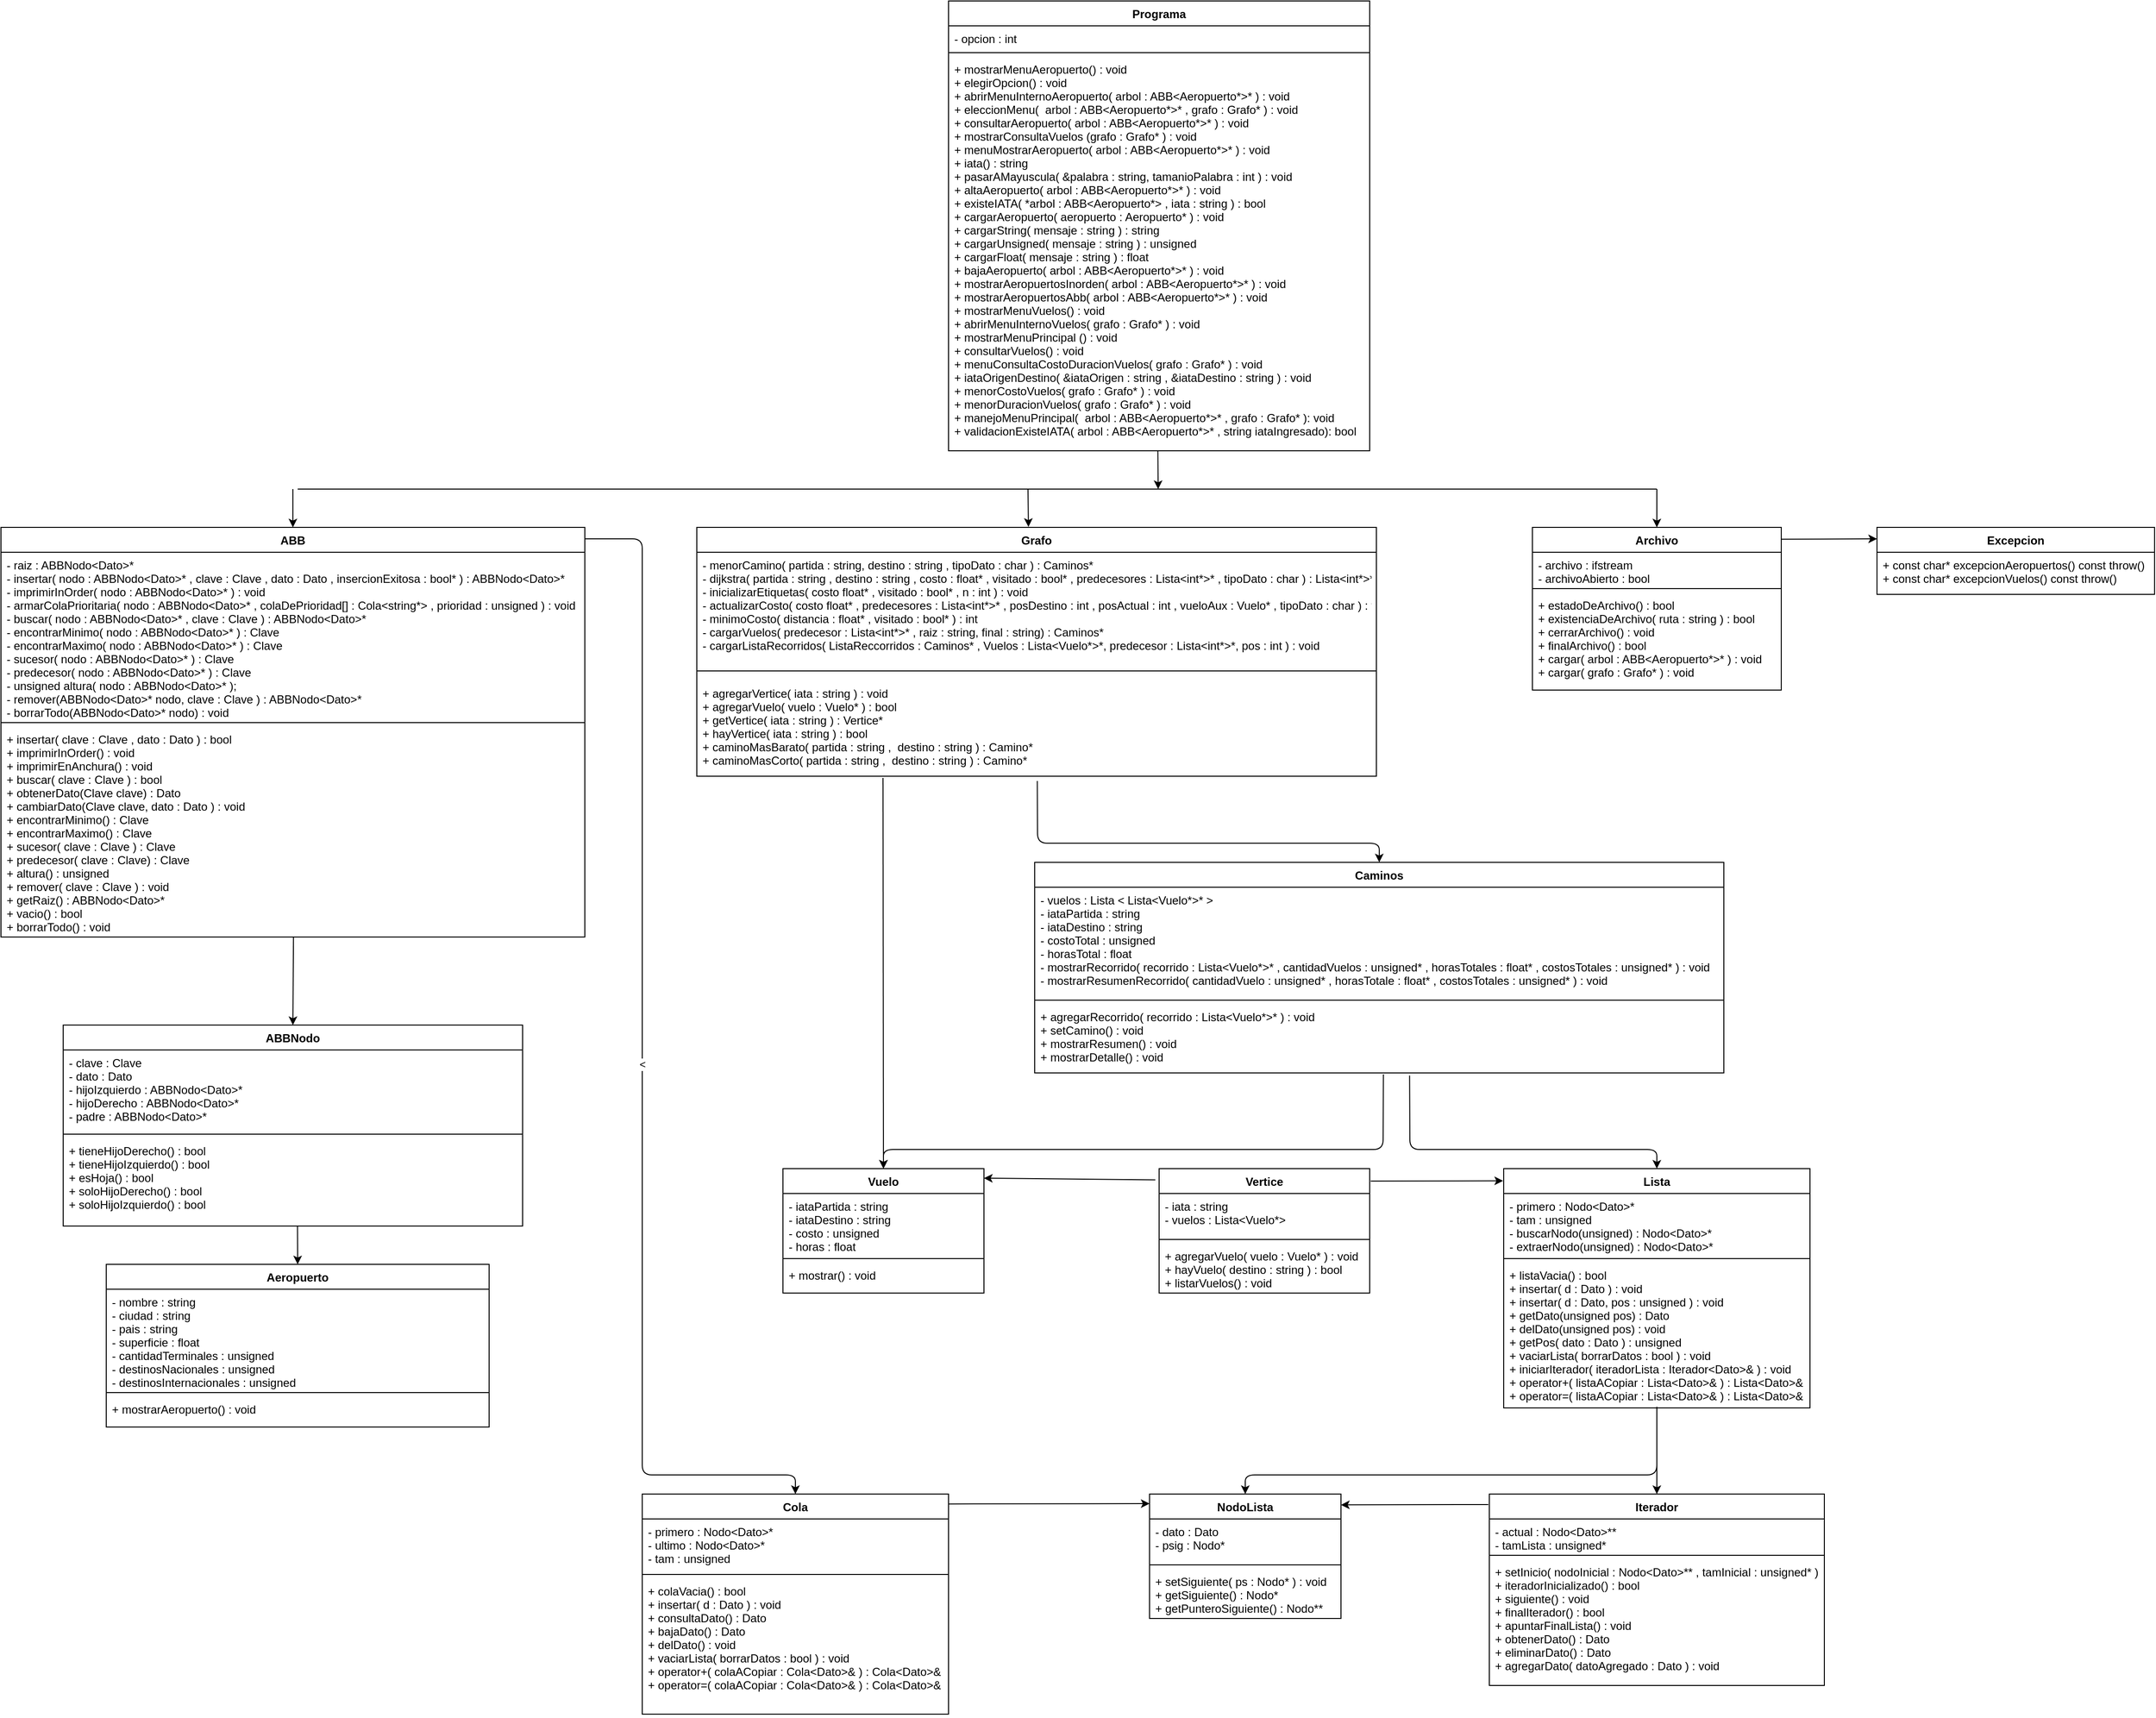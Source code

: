 <mxfile version="13.6.2" type="device"><diagram id="EdlmOmNtCArlToKHV2qx" name="Page-1"><mxGraphModel dx="3153" dy="1970" grid="1" gridSize="10" guides="1" tooltips="1" connect="1" arrows="1" fold="1" page="1" pageScale="1" pageWidth="827" pageHeight="1169" math="0" shadow="0"><root><mxCell id="0"/><mxCell id="1" parent="0"/><mxCell id="-41DYTBYO5RhcTY8JkM4-1" value="Archivo" style="swimlane;fontStyle=1;align=center;verticalAlign=top;childLayout=stackLayout;horizontal=1;startSize=26;horizontalStack=0;resizeParent=1;resizeParentMax=0;resizeLast=0;collapsible=1;marginBottom=0;" parent="1" vertex="1"><mxGeometry x="1610" y="610" width="260" height="170" as="geometry"><mxRectangle x="80" y="40" width="80" height="26" as="alternateBounds"/></mxGeometry></mxCell><mxCell id="-41DYTBYO5RhcTY8JkM4-2" value="- archivo : ifstream&#10;- archivoAbierto : bool" style="text;strokeColor=none;fillColor=none;align=left;verticalAlign=top;spacingLeft=4;spacingRight=4;overflow=hidden;rotatable=0;points=[[0,0.5],[1,0.5]];portConstraint=eastwest;" parent="-41DYTBYO5RhcTY8JkM4-1" vertex="1"><mxGeometry y="26" width="260" height="34" as="geometry"/></mxCell><mxCell id="-41DYTBYO5RhcTY8JkM4-3" value="" style="line;strokeWidth=1;fillColor=none;align=left;verticalAlign=middle;spacingTop=-1;spacingLeft=3;spacingRight=3;rotatable=0;labelPosition=right;points=[];portConstraint=eastwest;" parent="-41DYTBYO5RhcTY8JkM4-1" vertex="1"><mxGeometry y="60" width="260" height="8" as="geometry"/></mxCell><mxCell id="-41DYTBYO5RhcTY8JkM4-4" value="+ estadoDeArchivo() : bool &#10;+ existenciaDeArchivo( ruta : string ) : bool &#10;+ cerrarArchivo() : void &#10;+ finalArchivo() : bool &#10;+ cargar( arbol : ABB&lt;Aeropuerto*&gt;* ) : void &#10;+ cargar( grafo : Grafo* ) : void " style="text;strokeColor=none;fillColor=none;align=left;verticalAlign=top;spacingLeft=4;spacingRight=4;overflow=hidden;rotatable=0;points=[[0,0.5],[1,0.5]];portConstraint=eastwest;" parent="-41DYTBYO5RhcTY8JkM4-1" vertex="1"><mxGeometry y="68" width="260" height="102" as="geometry"/></mxCell><mxCell id="-41DYTBYO5RhcTY8JkM4-178" value="Excepcion" style="swimlane;fontStyle=1;align=center;verticalAlign=top;childLayout=stackLayout;horizontal=1;startSize=26;horizontalStack=0;resizeParent=1;resizeParentMax=0;resizeLast=0;collapsible=1;marginBottom=0;" parent="1" vertex="1"><mxGeometry x="1970" y="610" width="290" height="70" as="geometry"/></mxCell><mxCell id="-41DYTBYO5RhcTY8JkM4-181" value="+ const char* excepcionAeropuertos() const throw()&#10;+ const char* excepcionVuelos() const throw()" style="text;strokeColor=none;fillColor=none;align=left;verticalAlign=top;spacingLeft=4;spacingRight=4;overflow=hidden;rotatable=0;points=[[0,0.5],[1,0.5]];portConstraint=eastwest;" parent="-41DYTBYO5RhcTY8JkM4-178" vertex="1"><mxGeometry y="26" width="290" height="44" as="geometry"/></mxCell><mxCell id="-41DYTBYO5RhcTY8JkM4-17" value="Programa" style="swimlane;fontStyle=1;align=center;verticalAlign=top;childLayout=stackLayout;horizontal=1;startSize=26;horizontalStack=0;resizeParent=1;resizeParentMax=0;resizeLast=0;collapsible=1;marginBottom=0;" parent="1" vertex="1"><mxGeometry x="1000" y="60" width="440" height="470" as="geometry"/></mxCell><mxCell id="-41DYTBYO5RhcTY8JkM4-18" value="- opcion : int" style="text;strokeColor=none;fillColor=none;align=left;verticalAlign=top;spacingLeft=4;spacingRight=4;overflow=hidden;rotatable=0;points=[[0,0.5],[1,0.5]];portConstraint=eastwest;" parent="-41DYTBYO5RhcTY8JkM4-17" vertex="1"><mxGeometry y="26" width="440" height="24" as="geometry"/></mxCell><mxCell id="-41DYTBYO5RhcTY8JkM4-19" value="" style="line;strokeWidth=1;fillColor=none;align=left;verticalAlign=middle;spacingTop=-1;spacingLeft=3;spacingRight=3;rotatable=0;labelPosition=right;points=[];portConstraint=eastwest;" parent="-41DYTBYO5RhcTY8JkM4-17" vertex="1"><mxGeometry y="50" width="440" height="8" as="geometry"/></mxCell><mxCell id="-41DYTBYO5RhcTY8JkM4-20" value="+ mostrarMenuAeropuerto() : void &#10;+ elegirOpcion() : void &#10;+ abrirMenuInternoAeropuerto( arbol : ABB&lt;Aeropuerto*&gt;* ) : void &#10;+ eleccionMenu(  arbol : ABB&lt;Aeropuerto*&gt;* , grafo : Grafo* ) : void &#10;+ consultarAeropuerto( arbol : ABB&lt;Aeropuerto*&gt;* ) : void &#10;+ mostrarConsultaVuelos (grafo : Grafo* ) : void &#10;+ menuMostrarAeropuerto( arbol : ABB&lt;Aeropuerto*&gt;* ) : void &#10;+ iata() : string&#10;+ pasarAMayuscula( &amp;palabra : string, tamanioPalabra : int ) : void &#10;+ altaAeropuerto( arbol : ABB&lt;Aeropuerto*&gt;* ) : void &#10;+ existeIATA( *arbol : ABB&lt;Aeropuerto*&gt; , iata : string ) : bool&#10;+ cargarAeropuerto( aeropuerto : Aeropuerto* ) : void &#10;+ cargarString( mensaje : string ) : string &#10;+ cargarUnsigned( mensaje : string ) : unsigned &#10;+ cargarFloat( mensaje : string ) : float &#10;+ bajaAeropuerto( arbol : ABB&lt;Aeropuerto*&gt;* ) : void &#10;+ mostrarAeropuertosInorden( arbol : ABB&lt;Aeropuerto*&gt;* ) : void &#10;+ mostrarAeropuertosAbb( arbol : ABB&lt;Aeropuerto*&gt;* ) : void &#10;+ mostrarMenuVuelos() : void &#10;+ abrirMenuInternoVuelos( grafo : Grafo* ) : void &#10;+ mostrarMenuPrincipal () : void &#10;+ consultarVuelos() : void &#10;+ menuConsultaCostoDuracionVuelos( grafo : Grafo* ) : void &#10;+ iataOrigenDestino( &amp;iataOrigen : string , &amp;iataDestino : string ) : void &#10;+ menorCostoVuelos( grafo : Grafo* ) : void &#10;+ menorDuracionVuelos( grafo : Grafo* ) : void &#10;+ manejoMenuPrincipal(  arbol : ABB&lt;Aeropuerto*&gt;* , grafo : Grafo* ): void&#10;+ validacionExisteIATA( arbol : ABB&lt;Aeropuerto*&gt;* , string iataIngresado): bool" style="text;strokeColor=none;fillColor=none;align=left;verticalAlign=top;spacingLeft=4;spacingRight=4;overflow=hidden;rotatable=0;points=[[0,0.5],[1,0.5]];portConstraint=eastwest;" parent="-41DYTBYO5RhcTY8JkM4-17" vertex="1"><mxGeometry y="58" width="440" height="412" as="geometry"/></mxCell><mxCell id="-41DYTBYO5RhcTY8JkM4-174" value="ABBNodo" style="swimlane;fontStyle=1;align=center;verticalAlign=top;childLayout=stackLayout;horizontal=1;startSize=26;horizontalStack=0;resizeParent=1;resizeParentMax=0;resizeLast=0;collapsible=1;marginBottom=0;" parent="1" vertex="1"><mxGeometry x="75" y="1130" width="480" height="210" as="geometry"/></mxCell><mxCell id="-41DYTBYO5RhcTY8JkM4-175" value="- clave : Clave&#10;- dato : Dato&#10;- hijoIzquierdo : ABBNodo&lt;Dato&gt;*&#10;- hijoDerecho : ABBNodo&lt;Dato&gt;*&#10;- padre : ABBNodo&lt;Dato&gt;*" style="text;strokeColor=none;fillColor=none;align=left;verticalAlign=top;spacingLeft=4;spacingRight=4;overflow=hidden;rotatable=0;points=[[0,0.5],[1,0.5]];portConstraint=eastwest;" parent="-41DYTBYO5RhcTY8JkM4-174" vertex="1"><mxGeometry y="26" width="480" height="84" as="geometry"/></mxCell><mxCell id="-41DYTBYO5RhcTY8JkM4-176" value="" style="line;strokeWidth=1;fillColor=none;align=left;verticalAlign=middle;spacingTop=-1;spacingLeft=3;spacingRight=3;rotatable=0;labelPosition=right;points=[];portConstraint=eastwest;" parent="-41DYTBYO5RhcTY8JkM4-174" vertex="1"><mxGeometry y="110" width="480" height="8" as="geometry"/></mxCell><mxCell id="-41DYTBYO5RhcTY8JkM4-177" value="+ tieneHijoDerecho() : bool &#10;+ tieneHijoIzquierdo() : bool &#10;+ esHoja() : bool &#10;+ soloHijoDerecho() : bool &#10;+ soloHijoIzquierdo() : bool " style="text;strokeColor=none;fillColor=none;align=left;verticalAlign=top;spacingLeft=4;spacingRight=4;overflow=hidden;rotatable=0;points=[[0,0.5],[1,0.5]];portConstraint=eastwest;" parent="-41DYTBYO5RhcTY8JkM4-174" vertex="1"><mxGeometry y="118" width="480" height="92" as="geometry"/></mxCell><mxCell id="-41DYTBYO5RhcTY8JkM4-201" value="" style="endArrow=classic;html=1;entryX=0.5;entryY=0;entryDx=0;entryDy=0;exitX=0.51;exitY=0.999;exitDx=0;exitDy=0;exitPerimeter=0;" parent="1" source="-41DYTBYO5RhcTY8JkM4-177" target="-41DYTBYO5RhcTY8JkM4-9" edge="1"><mxGeometry width="50" height="50" relative="1" as="geometry"><mxPoint x="314" y="1500" as="sourcePoint"/><mxPoint x="316" y="1500" as="targetPoint"/></mxGeometry></mxCell><mxCell id="-41DYTBYO5RhcTY8JkM4-203" value="" style="endArrow=none;html=1;" parent="1" edge="1"><mxGeometry width="50" height="50" relative="1" as="geometry"><mxPoint x="320" y="570" as="sourcePoint"/><mxPoint x="1740" y="570" as="targetPoint"/></mxGeometry></mxCell><mxCell id="-41DYTBYO5RhcTY8JkM4-204" value="" style="endArrow=classic;html=1;exitX=0.497;exitY=1;exitDx=0;exitDy=0;exitPerimeter=0;" parent="1" source="-41DYTBYO5RhcTY8JkM4-20" edge="1"><mxGeometry width="50" height="50" relative="1" as="geometry"><mxPoint x="1370" y="830" as="sourcePoint"/><mxPoint x="1219" y="570" as="targetPoint"/></mxGeometry></mxCell><mxCell id="-41DYTBYO5RhcTY8JkM4-205" value="" style="endArrow=classic;html=1;entryX=0.5;entryY=0;entryDx=0;entryDy=0;" parent="1" target="-41DYTBYO5RhcTY8JkM4-170" edge="1"><mxGeometry width="50" height="50" relative="1" as="geometry"><mxPoint x="315" y="570" as="sourcePoint"/><mxPoint x="1120" y="360" as="targetPoint"/></mxGeometry></mxCell><mxCell id="-41DYTBYO5RhcTY8JkM4-206" value="" style="endArrow=classic;html=1;" parent="1" target="-41DYTBYO5RhcTY8JkM4-1" edge="1"><mxGeometry width="50" height="50" relative="1" as="geometry"><mxPoint x="1740" y="570" as="sourcePoint"/><mxPoint x="1800" y="650" as="targetPoint"/></mxGeometry></mxCell><mxCell id="-41DYTBYO5RhcTY8JkM4-207" value="" style="endArrow=classic;html=1;entryX=0.488;entryY=-0.002;entryDx=0;entryDy=0;entryPerimeter=0;" parent="1" target="-41DYTBYO5RhcTY8JkM4-166" edge="1"><mxGeometry width="50" height="50" relative="1" as="geometry"><mxPoint x="1083" y="570" as="sourcePoint"/><mxPoint x="325.0" y="650" as="targetPoint"/><Array as="points"/></mxGeometry></mxCell><mxCell id="-41DYTBYO5RhcTY8JkM4-213" value="" style="endArrow=classic;html=1;entryX=1;entryY=0.087;entryDx=0;entryDy=0;entryPerimeter=0;" parent="1" target="-41DYTBYO5RhcTY8JkM4-190" edge="1"><mxGeometry width="50" height="50" relative="1" as="geometry"><mxPoint x="1564" y="1631" as="sourcePoint"/><mxPoint x="1420" y="1201" as="targetPoint"/></mxGeometry></mxCell><mxCell id="-41DYTBYO5RhcTY8JkM4-218" value="" style="endArrow=classic;html=1;entryX=0.5;entryY=0;entryDx=0;entryDy=0;exitX=0.5;exitY=0.993;exitDx=0;exitDy=0;exitPerimeter=0;" parent="1" source="-41DYTBYO5RhcTY8JkM4-189" target="-41DYTBYO5RhcTY8JkM4-190" edge="1"><mxGeometry width="50" height="50" relative="1" as="geometry"><mxPoint x="1492" y="1133" as="sourcePoint"/><mxPoint x="1540" y="1130" as="targetPoint"/><Array as="points"><mxPoint x="1740" y="1600"/><mxPoint x="1310" y="1600"/></Array></mxGeometry></mxCell><mxCell id="-41DYTBYO5RhcTY8JkM4-219" value="" style="endArrow=classic;html=1;exitX=-0.018;exitY=0.09;exitDx=0;exitDy=0;exitPerimeter=0;" parent="1" source="-41DYTBYO5RhcTY8JkM4-194" edge="1"><mxGeometry width="50" height="50" relative="1" as="geometry"><mxPoint x="1210" y="1290" as="sourcePoint"/><mxPoint x="1037" y="1290" as="targetPoint"/><Array as="points"/></mxGeometry></mxCell><mxCell id="-41DYTBYO5RhcTY8JkM4-224" value="" style="endArrow=classic;html=1;exitX=0.5;exitY=1;exitDx=0;exitDy=0;entryX=0.5;entryY=0;entryDx=0;entryDy=0;" parent="1" source="-41DYTBYO5RhcTY8JkM4-186" target="-41DYTBYO5RhcTY8JkM4-182" edge="1"><mxGeometry width="50" height="50" relative="1" as="geometry"><mxPoint x="1550" y="1140" as="sourcePoint"/><mxPoint x="1740" y="1180" as="targetPoint"/></mxGeometry></mxCell><mxCell id="-41DYTBYO5RhcTY8JkM4-226" value="&amp;lt;" style="endArrow=classic;html=1;exitX=1;exitY=0.028;exitDx=0;exitDy=0;exitPerimeter=0;entryX=0.5;entryY=0;entryDx=0;entryDy=0;" parent="1" source="-41DYTBYO5RhcTY8JkM4-170" target="-41DYTBYO5RhcTY8JkM4-208" edge="1"><mxGeometry width="50" height="50" relative="1" as="geometry"><mxPoint x="620" y="700" as="sourcePoint"/><mxPoint x="680" y="1820" as="targetPoint"/><Array as="points"><mxPoint x="680" y="622"/><mxPoint x="680" y="1212"/><mxPoint x="680" y="1600"/><mxPoint x="840" y="1600"/></Array></mxGeometry></mxCell><mxCell id="-41DYTBYO5RhcTY8JkM4-200" value="" style="endArrow=classic;html=1;entryX=0.5;entryY=0;entryDx=0;entryDy=0;exitX=0.501;exitY=1.001;exitDx=0;exitDy=0;exitPerimeter=0;" parent="1" source="-41DYTBYO5RhcTY8JkM4-173" target="-41DYTBYO5RhcTY8JkM4-174" edge="1"><mxGeometry width="50" height="50" relative="1" as="geometry"><mxPoint x="300" y="1130" as="sourcePoint"/><mxPoint x="350" y="1080" as="targetPoint"/></mxGeometry></mxCell><mxCell id="-41DYTBYO5RhcTY8JkM4-227" value="" style="endArrow=classic;html=1;exitX=1.001;exitY=0.073;exitDx=0;exitDy=0;exitPerimeter=0;" parent="1" source="-41DYTBYO5RhcTY8JkM4-1" edge="1"><mxGeometry width="50" height="50" relative="1" as="geometry"><mxPoint x="1890" y="680" as="sourcePoint"/><mxPoint x="1970" y="622" as="targetPoint"/></mxGeometry></mxCell><mxCell id="-41DYTBYO5RhcTY8JkM4-166" value="Grafo" style="swimlane;fontStyle=1;align=center;verticalAlign=top;childLayout=stackLayout;horizontal=1;startSize=26;horizontalStack=0;resizeParent=1;resizeParentMax=0;resizeLast=0;collapsible=1;marginBottom=0;" parent="1" vertex="1"><mxGeometry x="737" y="610" width="710" height="260" as="geometry"><mxRectangle x="740" y="670" width="60" height="26" as="alternateBounds"/></mxGeometry></mxCell><mxCell id="-41DYTBYO5RhcTY8JkM4-167" value="- menorCamino( partida : string, destino : string , tipoDato : char ) : Caminos*&#10;- dijkstra( partida : string , destino : string , costo : float* , visitado : bool* , predecesores : Lista&lt;int*&gt;* , tipoDato : char ) : Lista&lt;int*&gt;*&#10;- inicializarEtiquetas( costo float* , visitado : bool* , n : int ) : void&#10;- actualizarCosto( costo float* , predecesores : Lista&lt;int*&gt;* , posDestino : int , posActual : int , vueloAux : Vuelo* , tipoDato : char ) : void&#10;- minimoCosto( distancia : float* , visitado : bool* ) : int&#10;- cargarVuelos( predecesor : Lista&lt;int*&gt;* , raiz : string, final : string) : Caminos*&#10;&#9;- cargarListaRecorridos( ListaReccorridos : Caminos* , Vuelos : Lista&lt;Vuelo*&gt;*, predecesor : Lista&lt;int*&gt;*, pos : int ) : void&#10;" style="text;strokeColor=none;fillColor=none;align=left;verticalAlign=top;spacingLeft=4;spacingRight=4;overflow=hidden;rotatable=0;points=[[0,0.5],[1,0.5]];portConstraint=eastwest;" parent="-41DYTBYO5RhcTY8JkM4-166" vertex="1"><mxGeometry y="26" width="710" height="114" as="geometry"/></mxCell><mxCell id="-41DYTBYO5RhcTY8JkM4-168" value="" style="line;strokeWidth=1;fillColor=none;align=left;verticalAlign=middle;spacingTop=-1;spacingLeft=3;spacingRight=3;rotatable=0;labelPosition=right;points=[];portConstraint=eastwest;" parent="-41DYTBYO5RhcTY8JkM4-166" vertex="1"><mxGeometry y="140" width="710" height="20" as="geometry"/></mxCell><mxCell id="-41DYTBYO5RhcTY8JkM4-169" value="+ agregarVertice( iata : string ) : void&#10;+ agregarVuelo( vuelo : Vuelo* ) : bool&#10;+ getVertice( iata : string ) : Vertice*&#10;+ hayVertice( iata : string ) : bool&#10;+ caminoMasBarato( partida : string ,  destino : string ) : Camino*&#10;+ caminoMasCorto( partida : string ,  destino : string ) : Camino*" style="text;strokeColor=none;fillColor=none;align=left;verticalAlign=top;spacingLeft=4;spacingRight=4;overflow=hidden;rotatable=0;points=[[0,0.5],[1,0.5]];portConstraint=eastwest;" parent="-41DYTBYO5RhcTY8JkM4-166" vertex="1"><mxGeometry y="160" width="710" height="100" as="geometry"/></mxCell><mxCell id="-41DYTBYO5RhcTY8JkM4-170" value="ABB" style="swimlane;fontStyle=1;align=center;verticalAlign=top;childLayout=stackLayout;horizontal=1;startSize=26;horizontalStack=0;resizeParent=1;resizeParentMax=0;resizeLast=0;collapsible=1;marginBottom=0;" parent="1" vertex="1"><mxGeometry x="10" y="610" width="610" height="428" as="geometry"/></mxCell><mxCell id="-41DYTBYO5RhcTY8JkM4-171" value="- raiz : ABBNodo&lt;Dato&gt;* &#10;- insertar( nodo : ABBNodo&lt;Dato&gt;* , clave : Clave , dato : Dato , insercionExitosa : bool* ) : ABBNodo&lt;Dato&gt;* &#10;- imprimirInOrder( nodo : ABBNodo&lt;Dato&gt;* ) : void &#10;- armarColaPrioritaria( nodo : ABBNodo&lt;Dato&gt;* , colaDePrioridad[] : Cola&lt;string*&gt; , prioridad : unsigned ) : void &#10;- buscar( nodo : ABBNodo&lt;Dato&gt;* , clave : Clave ) : ABBNodo&lt;Dato&gt;*&#10;- encontrarMinimo( nodo : ABBNodo&lt;Dato&gt;* ) : Clave &#10;- encontrarMaximo( nodo : ABBNodo&lt;Dato&gt;* ) : Clave &#10;- sucesor( nodo : ABBNodo&lt;Dato&gt;* ) : Clave &#10;- predecesor( nodo : ABBNodo&lt;Dato&gt;* ) : Clave &#10;- unsigned altura( nodo : ABBNodo&lt;Dato&gt;* );&#10;- remover(ABBNodo&lt;Dato&gt;* nodo, clave : Clave ) : ABBNodo&lt;Dato&gt;* &#10;- borrarTodo(ABBNodo&lt;Dato&gt;* nodo) : void " style="text;strokeColor=none;fillColor=none;align=left;verticalAlign=top;spacingLeft=4;spacingRight=4;overflow=hidden;rotatable=0;points=[[0,0.5],[1,0.5]];portConstraint=eastwest;" parent="-41DYTBYO5RhcTY8JkM4-170" vertex="1"><mxGeometry y="26" width="610" height="174" as="geometry"/></mxCell><mxCell id="-41DYTBYO5RhcTY8JkM4-172" value="" style="line;strokeWidth=1;fillColor=none;align=left;verticalAlign=middle;spacingTop=-1;spacingLeft=3;spacingRight=3;rotatable=0;labelPosition=right;points=[];portConstraint=eastwest;" parent="-41DYTBYO5RhcTY8JkM4-170" vertex="1"><mxGeometry y="200" width="610" height="8" as="geometry"/></mxCell><mxCell id="-41DYTBYO5RhcTY8JkM4-173" value="+ insertar( clave : Clave , dato : Dato ) : bool&#10;+ imprimirInOrder() : void &#10;+ imprimirEnAnchura() : void &#10;+ buscar( clave : Clave ) : bool&#10;+ obtenerDato(Clave clave) : Dato &#10;+ cambiarDato(Clave clave, dato : Dato ) : void &#10;+ encontrarMinimo() : Clave &#10;+ encontrarMaximo() : Clave &#10;+ sucesor( clave : Clave ) : Clave &#10;+ predecesor( clave : Clave) : Clave &#10;+ altura() : unsigned &#10;+ remover( clave : Clave ) : void &#10;+ getRaiz() : ABBNodo&lt;Dato&gt;*&#10;+ vacio() : bool&#10;+ borrarTodo() : void " style="text;strokeColor=none;fillColor=none;align=left;verticalAlign=top;spacingLeft=4;spacingRight=4;overflow=hidden;rotatable=0;points=[[0,0.5],[1,0.5]];portConstraint=eastwest;" parent="-41DYTBYO5RhcTY8JkM4-170" vertex="1"><mxGeometry y="208" width="610" height="220" as="geometry"/></mxCell><mxCell id="Nk0hwr0Ylj_uXyUNTBlM-7" value="" style="endArrow=classic;html=1;entryX=-0.002;entryY=0.051;entryDx=0;entryDy=0;entryPerimeter=0;" parent="1" target="-41DYTBYO5RhcTY8JkM4-186" edge="1"><mxGeometry width="50" height="50" relative="1" as="geometry"><mxPoint x="1441" y="1293" as="sourcePoint"/><mxPoint x="1520" y="930" as="targetPoint"/></mxGeometry></mxCell><mxCell id="Nk0hwr0Ylj_uXyUNTBlM-10" value="" style="endArrow=classic;html=1;exitX=0.506;exitY=1.02;exitDx=0;exitDy=0;entryX=0.5;entryY=0;entryDx=0;entryDy=0;exitPerimeter=0;" parent="1" source="Nk0hwr0Ylj_uXyUNTBlM-4" target="-41DYTBYO5RhcTY8JkM4-13" edge="1"><mxGeometry width="50" height="50" relative="1" as="geometry"><mxPoint x="1460" y="1390" as="sourcePoint"/><mxPoint x="960" y="1490" as="targetPoint"/><Array as="points"><mxPoint x="1454" y="1260"/><mxPoint x="932" y="1260"/></Array></mxGeometry></mxCell><mxCell id="Nk0hwr0Ylj_uXyUNTBlM-11" value="" style="endArrow=classic;html=1;entryX=0.5;entryY=0;entryDx=0;entryDy=0;exitX=0.544;exitY=1.039;exitDx=0;exitDy=0;exitPerimeter=0;" parent="1" source="Nk0hwr0Ylj_uXyUNTBlM-4" target="-41DYTBYO5RhcTY8JkM4-186" edge="1"><mxGeometry width="50" height="50" relative="1" as="geometry"><mxPoint x="1530" y="1380" as="sourcePoint"/><mxPoint x="1480" y="1430" as="targetPoint"/><Array as="points"><mxPoint x="1482" y="1260"/><mxPoint x="1740" y="1260"/></Array></mxGeometry></mxCell><mxCell id="Nk0hwr0Ylj_uXyUNTBlM-9" value="" style="endArrow=classic;html=1;exitX=0.501;exitY=1.05;exitDx=0;exitDy=0;entryX=0.5;entryY=0;entryDx=0;entryDy=0;exitPerimeter=0;" parent="1" source="-41DYTBYO5RhcTY8JkM4-169" target="Nk0hwr0Ylj_uXyUNTBlM-1" edge="1"><mxGeometry width="50" height="50" relative="1" as="geometry"><mxPoint x="1260" y="1040" as="sourcePoint"/><mxPoint x="1210" y="1090" as="targetPoint"/><Array as="points"><mxPoint x="1093" y="940"/><mxPoint x="1450" y="940"/></Array></mxGeometry></mxCell><mxCell id="-41DYTBYO5RhcTY8JkM4-199" value="" style="endArrow=classic;html=1;exitX=0.274;exitY=1.017;exitDx=0;exitDy=0;entryX=0.5;entryY=0;entryDx=0;entryDy=0;exitPerimeter=0;" parent="1" source="-41DYTBYO5RhcTY8JkM4-169" target="-41DYTBYO5RhcTY8JkM4-13" edge="1"><mxGeometry width="50" height="50" relative="1" as="geometry"><mxPoint x="900" y="820" as="sourcePoint"/><mxPoint x="850" y="870" as="targetPoint"/></mxGeometry></mxCell><mxCell id="-41DYTBYO5RhcTY8JkM4-9" value="Aeropuerto" style="swimlane;fontStyle=1;align=center;verticalAlign=top;childLayout=stackLayout;horizontal=1;startSize=26;horizontalStack=0;resizeParent=1;resizeParentMax=0;resizeLast=0;collapsible=1;marginBottom=0;" parent="1" vertex="1"><mxGeometry x="120" y="1380" width="400" height="170" as="geometry"/></mxCell><mxCell id="-41DYTBYO5RhcTY8JkM4-10" value="- nombre : string&#10;- ciudad : string&#10;- pais : string&#10;- superficie : float&#10;- cantidadTerminales : unsigned&#10;- destinosNacionales : unsigned&#10;- destinosInternacionales : unsigned" style="text;strokeColor=none;fillColor=none;align=left;verticalAlign=top;spacingLeft=4;spacingRight=4;overflow=hidden;rotatable=0;points=[[0,0.5],[1,0.5]];portConstraint=eastwest;" parent="-41DYTBYO5RhcTY8JkM4-9" vertex="1"><mxGeometry y="26" width="400" height="104" as="geometry"/></mxCell><mxCell id="-41DYTBYO5RhcTY8JkM4-11" value="" style="line;strokeWidth=1;fillColor=none;align=left;verticalAlign=middle;spacingTop=-1;spacingLeft=3;spacingRight=3;rotatable=0;labelPosition=right;points=[];portConstraint=eastwest;" parent="-41DYTBYO5RhcTY8JkM4-9" vertex="1"><mxGeometry y="130" width="400" height="8" as="geometry"/></mxCell><mxCell id="-41DYTBYO5RhcTY8JkM4-12" value="+ mostrarAeropuerto() : void" style="text;strokeColor=none;fillColor=none;align=left;verticalAlign=top;spacingLeft=4;spacingRight=4;overflow=hidden;rotatable=0;points=[[0,0.5],[1,0.5]];portConstraint=eastwest;spacingTop=0;" parent="-41DYTBYO5RhcTY8JkM4-9" vertex="1"><mxGeometry y="138" width="400" height="32" as="geometry"/></mxCell><mxCell id="-41DYTBYO5RhcTY8JkM4-208" value="Cola" style="swimlane;fontStyle=1;align=center;verticalAlign=top;childLayout=stackLayout;horizontal=1;startSize=26;horizontalStack=0;resizeParent=1;resizeParentMax=0;resizeLast=0;collapsible=1;marginBottom=0;" parent="1" vertex="1"><mxGeometry x="680" y="1620" width="320" height="230" as="geometry"/></mxCell><mxCell id="-41DYTBYO5RhcTY8JkM4-209" value="- primero : Nodo&lt;Dato&gt;*&#10;- ultimo : Nodo&lt;Dato&gt;*&#10;- tam : unsigned" style="text;strokeColor=none;fillColor=none;align=left;verticalAlign=top;spacingLeft=4;spacingRight=4;overflow=hidden;rotatable=0;points=[[0,0.5],[1,0.5]];portConstraint=eastwest;" parent="-41DYTBYO5RhcTY8JkM4-208" vertex="1"><mxGeometry y="26" width="320" height="54" as="geometry"/></mxCell><mxCell id="-41DYTBYO5RhcTY8JkM4-210" value="" style="line;strokeWidth=1;fillColor=none;align=left;verticalAlign=middle;spacingTop=-1;spacingLeft=3;spacingRight=3;rotatable=0;labelPosition=right;points=[];portConstraint=eastwest;" parent="-41DYTBYO5RhcTY8JkM4-208" vertex="1"><mxGeometry y="80" width="320" height="8" as="geometry"/></mxCell><mxCell id="-41DYTBYO5RhcTY8JkM4-211" value="+ colaVacia() : bool &#10;+ insertar( d : Dato ) : void&#10;+ consultaDato() : Dato&#10;+ bajaDato() : Dato&#10;+ delDato() : void&#10;+ vaciarLista( borrarDatos : bool ) : void &#10;+ operator+( colaACopiar : Cola&lt;Dato&gt;&amp; ) : Cola&lt;Dato&gt;&amp; &#10;+ operator=( colaACopiar : Cola&lt;Dato&gt;&amp; ) : Cola&lt;Dato&gt;&amp; " style="text;strokeColor=none;fillColor=none;align=left;verticalAlign=top;spacingLeft=4;spacingRight=4;overflow=hidden;rotatable=0;points=[[0,0.5],[1,0.5]];portConstraint=eastwest;" parent="-41DYTBYO5RhcTY8JkM4-208" vertex="1"><mxGeometry y="88" width="320" height="142" as="geometry"/></mxCell><mxCell id="-41DYTBYO5RhcTY8JkM4-13" value="Vuelo" style="swimlane;fontStyle=1;align=center;verticalAlign=top;childLayout=stackLayout;horizontal=1;startSize=26;horizontalStack=0;resizeParent=1;resizeParentMax=0;resizeLast=0;collapsible=1;marginBottom=0;" parent="1" vertex="1"><mxGeometry x="827" y="1280" width="210" height="130" as="geometry"/></mxCell><mxCell id="-41DYTBYO5RhcTY8JkM4-14" value="- iataPartida : string&#10;- iataDestino : string&#10;- costo : unsigned&#10;- horas : float" style="text;strokeColor=none;fillColor=none;align=left;verticalAlign=top;spacingLeft=4;spacingRight=4;overflow=hidden;rotatable=0;points=[[0,0.5],[1,0.5]];portConstraint=eastwest;" parent="-41DYTBYO5RhcTY8JkM4-13" vertex="1"><mxGeometry y="26" width="210" height="64" as="geometry"/></mxCell><mxCell id="-41DYTBYO5RhcTY8JkM4-15" value="" style="line;strokeWidth=1;fillColor=none;align=left;verticalAlign=middle;spacingTop=-1;spacingLeft=3;spacingRight=3;rotatable=0;labelPosition=right;points=[];portConstraint=eastwest;" parent="-41DYTBYO5RhcTY8JkM4-13" vertex="1"><mxGeometry y="90" width="210" height="8" as="geometry"/></mxCell><mxCell id="-41DYTBYO5RhcTY8JkM4-16" value="+ mostrar() : void" style="text;strokeColor=none;fillColor=none;align=left;verticalAlign=top;spacingLeft=4;spacingRight=4;overflow=hidden;rotatable=0;points=[[0,0.5],[1,0.5]];portConstraint=eastwest;" parent="-41DYTBYO5RhcTY8JkM4-13" vertex="1"><mxGeometry y="98" width="210" height="32" as="geometry"/></mxCell><mxCell id="-41DYTBYO5RhcTY8JkM4-194" value="Vertice" style="swimlane;fontStyle=1;align=center;verticalAlign=top;childLayout=stackLayout;horizontal=1;startSize=26;horizontalStack=0;resizeParent=1;resizeParentMax=0;resizeLast=0;collapsible=1;marginBottom=0;" parent="1" vertex="1"><mxGeometry x="1220" y="1280" width="220" height="130" as="geometry"/></mxCell><mxCell id="-41DYTBYO5RhcTY8JkM4-195" value="- iata : string&#10;- vuelos : Lista&lt;Vuelo*&gt;" style="text;strokeColor=none;fillColor=none;align=left;verticalAlign=top;spacingLeft=4;spacingRight=4;overflow=hidden;rotatable=0;points=[[0,0.5],[1,0.5]];portConstraint=eastwest;" parent="-41DYTBYO5RhcTY8JkM4-194" vertex="1"><mxGeometry y="26" width="220" height="44" as="geometry"/></mxCell><mxCell id="-41DYTBYO5RhcTY8JkM4-196" value="" style="line;strokeWidth=1;fillColor=none;align=left;verticalAlign=middle;spacingTop=-1;spacingLeft=3;spacingRight=3;rotatable=0;labelPosition=right;points=[];portConstraint=eastwest;" parent="-41DYTBYO5RhcTY8JkM4-194" vertex="1"><mxGeometry y="70" width="220" height="8" as="geometry"/></mxCell><mxCell id="-41DYTBYO5RhcTY8JkM4-197" value="+ agregarVuelo( vuelo : Vuelo* ) : void&#10;+ hayVuelo( destino : string ) : bool&#10;+ listarVuelos() : void" style="text;strokeColor=none;fillColor=none;align=left;verticalAlign=top;spacingLeft=4;spacingRight=4;overflow=hidden;rotatable=0;points=[[0,0.5],[1,0.5]];portConstraint=eastwest;" parent="-41DYTBYO5RhcTY8JkM4-194" vertex="1"><mxGeometry y="78" width="220" height="52" as="geometry"/></mxCell><mxCell id="-41DYTBYO5RhcTY8JkM4-186" value="Lista" style="swimlane;fontStyle=1;align=center;verticalAlign=top;childLayout=stackLayout;horizontal=1;startSize=26;horizontalStack=0;resizeParent=1;resizeParentMax=0;resizeLast=0;collapsible=1;marginBottom=0;" parent="1" vertex="1"><mxGeometry x="1580" y="1280" width="320" height="250" as="geometry"/></mxCell><mxCell id="-41DYTBYO5RhcTY8JkM4-187" value="- primero : Nodo&lt;Dato&gt;*&#10;- tam : unsigned&#10;- buscarNodo(unsigned) : Nodo&lt;Dato&gt;*&#10;- extraerNodo(unsigned) : Nodo&lt;Dato&gt;*" style="text;strokeColor=none;fillColor=none;align=left;verticalAlign=top;spacingLeft=4;spacingRight=4;overflow=hidden;rotatable=0;points=[[0,0.5],[1,0.5]];portConstraint=eastwest;" parent="-41DYTBYO5RhcTY8JkM4-186" vertex="1"><mxGeometry y="26" width="320" height="64" as="geometry"/></mxCell><mxCell id="-41DYTBYO5RhcTY8JkM4-188" value="" style="line;strokeWidth=1;fillColor=none;align=left;verticalAlign=middle;spacingTop=-1;spacingLeft=3;spacingRight=3;rotatable=0;labelPosition=right;points=[];portConstraint=eastwest;" parent="-41DYTBYO5RhcTY8JkM4-186" vertex="1"><mxGeometry y="90" width="320" height="8" as="geometry"/></mxCell><mxCell id="-41DYTBYO5RhcTY8JkM4-189" value="+ listaVacia() : bool&#10;+ insertar( d : Dato ) : void&#10;+ insertar( d : Dato, pos : unsigned ) : void&#10;+ getDato(unsigned pos) : Dato&#10;+ delDato(unsigned pos) : void&#10;+ getPos( dato : Dato ) : unsigned&#10;+ vaciarLista( borrarDatos : bool ) : void&#10;+ iniciarIterador( iteradorLista : Iterador&lt;Dato&gt;&amp; ) : void&#10;+ operator+( listaACopiar : Lista&lt;Dato&gt;&amp; ) : Lista&lt;Dato&gt;&amp;&#10;+ operator=( listaACopiar : Lista&lt;Dato&gt;&amp; ) : Lista&lt;Dato&gt;&amp;" style="text;strokeColor=none;fillColor=none;align=left;verticalAlign=top;spacingLeft=4;spacingRight=4;overflow=hidden;rotatable=0;points=[[0,0.5],[1,0.5]];portConstraint=eastwest;" parent="-41DYTBYO5RhcTY8JkM4-186" vertex="1"><mxGeometry y="98" width="320" height="152" as="geometry"/></mxCell><mxCell id="Nk0hwr0Ylj_uXyUNTBlM-1" value="Caminos" style="swimlane;fontStyle=1;align=center;verticalAlign=top;childLayout=stackLayout;horizontal=1;startSize=26;horizontalStack=0;resizeParent=1;resizeParentMax=0;resizeLast=0;collapsible=1;marginBottom=0;" parent="1" vertex="1"><mxGeometry x="1090" y="960" width="720" height="220" as="geometry"/></mxCell><mxCell id="Nk0hwr0Ylj_uXyUNTBlM-2" value="- vuelos : Lista &lt; Lista&lt;Vuelo*&gt;* &gt;&#10;- iataPartida : string&#10;- iataDestino : string&#10;- costoTotal : unsigned&#10;- horasTotal : float&#10;- mostrarRecorrido( recorrido : Lista&lt;Vuelo*&gt;* , cantidadVuelos : unsigned* , horasTotales : float* , costosTotales : unsigned* ) : void&#10;- mostrarResumenRecorrido( cantidadVuelo : unsigned* , horasTotale : float* , costosTotales : unsigned* ) : void" style="text;strokeColor=none;fillColor=none;align=left;verticalAlign=top;spacingLeft=4;spacingRight=4;overflow=hidden;rotatable=0;points=[[0,0.5],[1,0.5]];portConstraint=eastwest;" parent="Nk0hwr0Ylj_uXyUNTBlM-1" vertex="1"><mxGeometry y="26" width="720" height="114" as="geometry"/></mxCell><mxCell id="Nk0hwr0Ylj_uXyUNTBlM-3" value="" style="line;strokeWidth=1;fillColor=none;align=left;verticalAlign=middle;spacingTop=-1;spacingLeft=3;spacingRight=3;rotatable=0;labelPosition=right;points=[];portConstraint=eastwest;" parent="Nk0hwr0Ylj_uXyUNTBlM-1" vertex="1"><mxGeometry y="140" width="720" height="8" as="geometry"/></mxCell><mxCell id="Nk0hwr0Ylj_uXyUNTBlM-4" value="+ agregarRecorrido( recorrido : Lista&lt;Vuelo*&gt;* ) : void&#10;+ setCamino() : void&#10;+ mostrarResumen() : void&#10;+ mostrarDetalle() : void" style="text;strokeColor=none;fillColor=none;align=left;verticalAlign=top;spacingLeft=4;spacingRight=4;overflow=hidden;rotatable=0;points=[[0,0.5],[1,0.5]];portConstraint=eastwest;" parent="Nk0hwr0Ylj_uXyUNTBlM-1" vertex="1"><mxGeometry y="148" width="720" height="72" as="geometry"/></mxCell><mxCell id="-41DYTBYO5RhcTY8JkM4-190" value="NodoLista" style="swimlane;fontStyle=1;align=center;verticalAlign=top;childLayout=stackLayout;horizontal=1;startSize=26;horizontalStack=0;resizeParent=1;resizeParentMax=0;resizeLast=0;collapsible=1;marginBottom=0;" parent="1" vertex="1"><mxGeometry x="1210" y="1620" width="200" height="130" as="geometry"/></mxCell><mxCell id="-41DYTBYO5RhcTY8JkM4-191" value="- dato : Dato&#10;- psig : Nodo*" style="text;strokeColor=none;fillColor=none;align=left;verticalAlign=top;spacingLeft=4;spacingRight=4;overflow=hidden;rotatable=0;points=[[0,0.5],[1,0.5]];portConstraint=eastwest;" parent="-41DYTBYO5RhcTY8JkM4-190" vertex="1"><mxGeometry y="26" width="200" height="44" as="geometry"/></mxCell><mxCell id="-41DYTBYO5RhcTY8JkM4-192" value="" style="line;strokeWidth=1;fillColor=none;align=left;verticalAlign=middle;spacingTop=-1;spacingLeft=3;spacingRight=3;rotatable=0;labelPosition=right;points=[];portConstraint=eastwest;" parent="-41DYTBYO5RhcTY8JkM4-190" vertex="1"><mxGeometry y="70" width="200" height="8" as="geometry"/></mxCell><mxCell id="-41DYTBYO5RhcTY8JkM4-193" value="+ setSiguiente( ps : Nodo* ) : void&#10;+ getSiguiente() : Nodo*&#10;+ getPunteroSiguiente() : Nodo**" style="text;strokeColor=none;fillColor=none;align=left;verticalAlign=top;spacingLeft=4;spacingRight=4;overflow=hidden;rotatable=0;points=[[0,0.5],[1,0.5]];portConstraint=eastwest;" parent="-41DYTBYO5RhcTY8JkM4-190" vertex="1"><mxGeometry y="78" width="200" height="52" as="geometry"/></mxCell><mxCell id="0n7ik0BVYwgNnYwPOZWi-2" value="" style="endArrow=classic;html=1;exitX=1.001;exitY=0.045;exitDx=0;exitDy=0;exitPerimeter=0;" parent="1" source="-41DYTBYO5RhcTY8JkM4-208" edge="1"><mxGeometry width="50" height="50" relative="1" as="geometry"><mxPoint x="1010" y="1670" as="sourcePoint"/><mxPoint x="1210" y="1630" as="targetPoint"/></mxGeometry></mxCell><mxCell id="-41DYTBYO5RhcTY8JkM4-182" value="Iterador" style="swimlane;fontStyle=1;align=center;verticalAlign=top;childLayout=stackLayout;horizontal=1;startSize=26;horizontalStack=0;resizeParent=1;resizeParentMax=0;resizeLast=0;collapsible=1;marginBottom=0;" parent="1" vertex="1"><mxGeometry x="1565" y="1620" width="350" height="200" as="geometry"/></mxCell><mxCell id="-41DYTBYO5RhcTY8JkM4-183" value="- actual : Nodo&lt;Dato&gt;**&#10;- tamLista : unsigned*" style="text;strokeColor=none;fillColor=none;align=left;verticalAlign=top;spacingLeft=4;spacingRight=4;overflow=hidden;rotatable=0;points=[[0,0.5],[1,0.5]];portConstraint=eastwest;" parent="-41DYTBYO5RhcTY8JkM4-182" vertex="1"><mxGeometry y="26" width="350" height="34" as="geometry"/></mxCell><mxCell id="-41DYTBYO5RhcTY8JkM4-184" value="" style="line;strokeWidth=1;fillColor=none;align=left;verticalAlign=middle;spacingTop=-1;spacingLeft=3;spacingRight=3;rotatable=0;labelPosition=right;points=[];portConstraint=eastwest;" parent="-41DYTBYO5RhcTY8JkM4-182" vertex="1"><mxGeometry y="60" width="350" height="8" as="geometry"/></mxCell><mxCell id="-41DYTBYO5RhcTY8JkM4-185" value="+ setInicio( nodoInicial : Nodo&lt;Dato&gt;** , tamInicial : unsigned* ) : void&#10;+ iteradorInicializado() : bool&#10;+ siguiente() : void&#10;+ finalIterador() : bool&#10;+ apuntarFinalLista() : void&#10;+ obtenerDato() : Dato&#10;+ eliminarDato() : Dato&#10;+ agregarDato( datoAgregado : Dato ) : void" style="text;strokeColor=none;fillColor=none;align=left;verticalAlign=top;spacingLeft=4;spacingRight=4;overflow=hidden;rotatable=0;points=[[0,0.5],[1,0.5]];portConstraint=eastwest;" parent="-41DYTBYO5RhcTY8JkM4-182" vertex="1"><mxGeometry y="68" width="350" height="132" as="geometry"/></mxCell></root></mxGraphModel></diagram></mxfile>